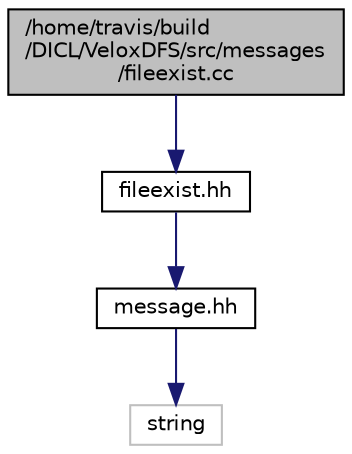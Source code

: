 digraph "/home/travis/build/DICL/VeloxDFS/src/messages/fileexist.cc"
{
  edge [fontname="Helvetica",fontsize="10",labelfontname="Helvetica",labelfontsize="10"];
  node [fontname="Helvetica",fontsize="10",shape=record];
  Node1 [label="/home/travis/build\l/DICL/VeloxDFS/src/messages\l/fileexist.cc",height=0.2,width=0.4,color="black", fillcolor="grey75", style="filled" fontcolor="black"];
  Node1 -> Node2 [color="midnightblue",fontsize="10",style="solid",fontname="Helvetica"];
  Node2 [label="fileexist.hh",height=0.2,width=0.4,color="black", fillcolor="white", style="filled",URL="$fileexist_8hh.html"];
  Node2 -> Node3 [color="midnightblue",fontsize="10",style="solid",fontname="Helvetica"];
  Node3 [label="message.hh",height=0.2,width=0.4,color="black", fillcolor="white", style="filled",URL="$message_8hh.html"];
  Node3 -> Node4 [color="midnightblue",fontsize="10",style="solid",fontname="Helvetica"];
  Node4 [label="string",height=0.2,width=0.4,color="grey75", fillcolor="white", style="filled"];
}
